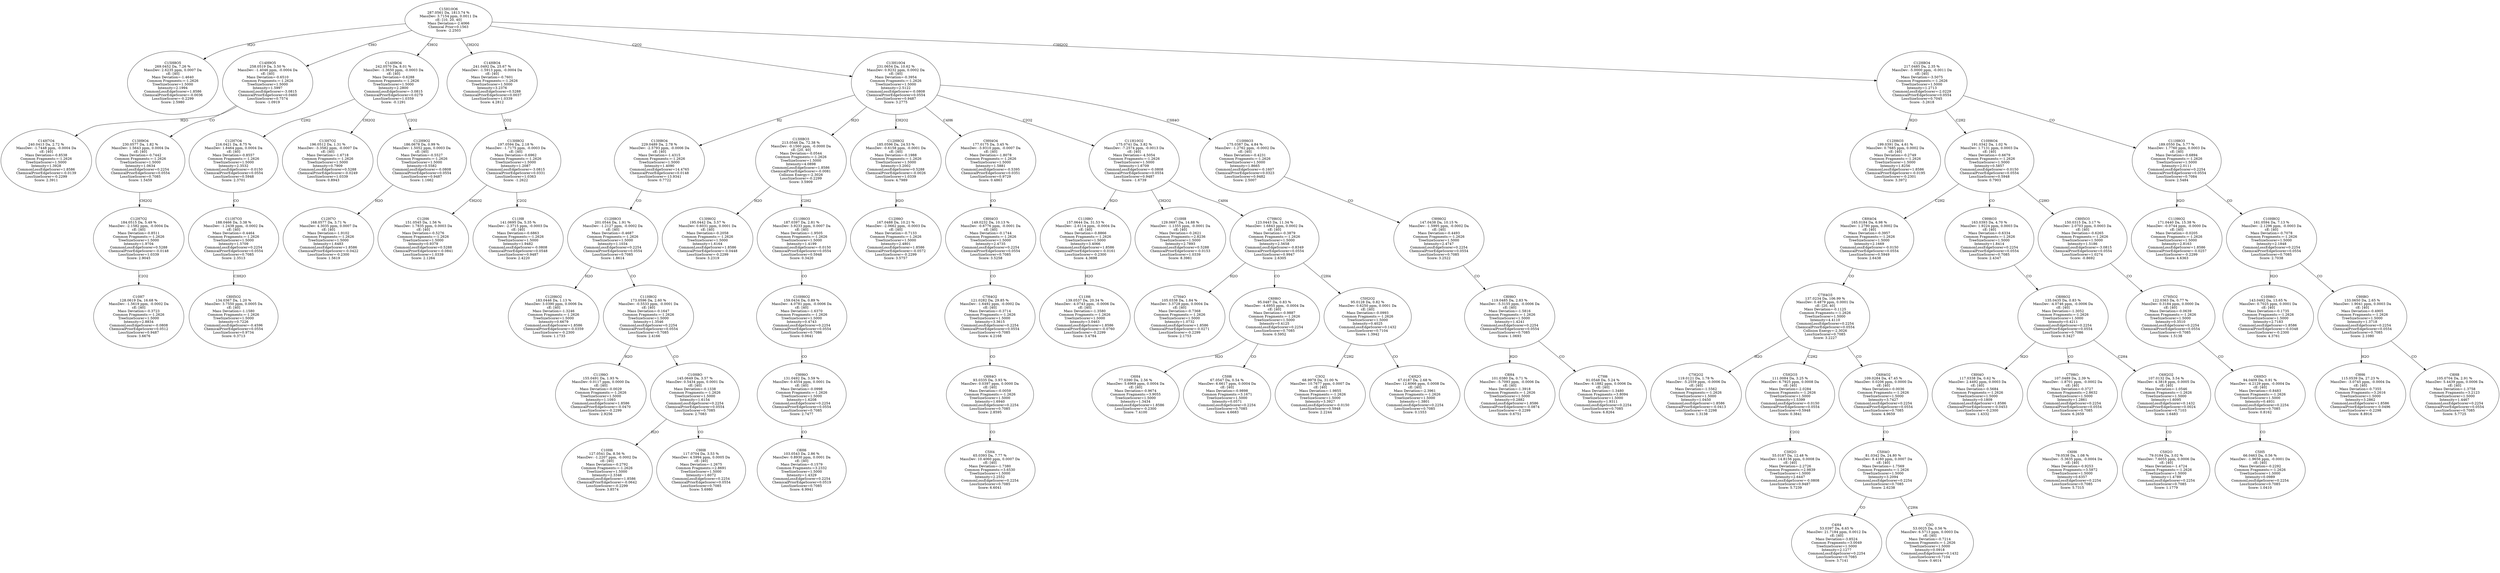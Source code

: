 strict digraph {
v1 [label="C15H8O5\n269.0452 Da, 7.26 %\nMassDev: 2.6235 ppm, 0.0007 Da\ncE: [40]\nMass Deviation=-1.4640\nCommon Fragments:=-1.2626\nTreeSizeScorer=1.5000\nIntensity=2.1994\nCommonLossEdgeScorer=1.8586\nChemicalPriorEdgeScorer=-0.0036\nLossSizeScorer=-0.2299\nScore: 2.5980"];
v2 [label="C14H7O4\n240.0413 Da, 2.72 %\nMassDev: -1.7448 ppm, -0.0004 Da\ncE: [40]\nMass Deviation=-0.8538\nCommon Fragments:=-1.2626\nTreeSizeScorer=1.5000\nIntensity=1.3928\nCommonLossEdgeScorer=1.8586\nChemicalPriorEdgeScorer=-0.0139\nLossSizeScorer=-0.2299\nScore: 2.3911"];
v3 [label="C10H7\n128.0619 Da, 16.68 %\nMassDev: -1.5619 ppm, -0.0002 Da\ncE: [40]\nMass Deviation=-0.3723\nCommon Fragments:=-1.2626\nTreeSizeScorer=1.5000\nIntensity=2.8834\nCommonLossEdgeScorer=-0.0808\nChemicalPriorEdgeScorer=0.0512\nLossSizeScorer=0.9487\nScore: 3.6676"];
v4 [label="C12H7O2\n184.0515 Da, 5.49 %\nMassDev: -2.1582 ppm, -0.0004 Da\ncE: [40]\nMass Deviation=-0.8511\nCommon Fragments:=-1.2626\nTreeSizeScorer=1.5000\nIntensity=1.9704\nCommonLossEdgeScorer=0.5288\nChemicalPriorEdgeScorer=-0.0148\nLossSizeScorer=1.0339\nScore: 2.9045"];
v5 [label="C13H9O4\n230.0577 Da, 1.82 %\nMassDev: 1.5643 ppm, 0.0004 Da\ncE: [40]\nMass Deviation=-0.7442\nCommon Fragments:=-1.2626\nTreeSizeScorer=1.5000\nIntensity=1.0634\nCommonLossEdgeScorer=0.2254\nChemicalPriorEdgeScorer=0.0554\nLossSizeScorer=0.7085\nScore: 1.5459"];
v6 [label="C14H9O5\n258.0519 Da, 3.50 %\nMassDev: -1.4046 ppm, -0.0004 Da\ncE: [40]\nMass Deviation=-0.6510\nCommon Fragments:=-1.2626\nTreeSizeScorer=1.5000\nIntensity=1.5997\nCommonLossEdgeScorer=-3.0815\nChemicalPriorEdgeScorer=0.0460\nLossSizeScorer=0.7574\nScore: -1.0919"];
v7 [label="C8H5O2\n134.0367 Da, 1.20 %\nMassDev: 3.7550 ppm, 0.0005 Da\ncE: [40]\nMass Deviation=-1.1580\nCommon Fragments:=-1.2626\nTreeSizeScorer=1.5000\nIntensity=0.7226\nCommonLossEdgeScorer=-0.4596\nChemicalPriorEdgeScorer=0.0554\nLossSizeScorer=0.9734\nScore: 0.3713"];
v8 [label="C11H7O3\n188.0466 Da, 3.38 %\nMassDev: -1.2438 ppm, -0.0002 Da\ncE: [40]\nMass Deviation=-0.4464\nCommon Fragments:=-1.2626\nTreeSizeScorer=1.5000\nIntensity=1.5709\nCommonLossEdgeScorer=0.2254\nChemicalPriorEdgeScorer=0.0554\nLossSizeScorer=0.7085\nScore: 2.3513"];
v9 [label="C12H7O4\n216.0421 Da, 8.75 %\nMassDev: 1.8464 ppm, 0.0004 Da\ncE: [40]\nMass Deviation=-0.8557\nCommon Fragments:=-1.2626\nTreeSizeScorer=1.5000\nIntensity=2.3532\nCommonLossEdgeScorer=-0.0150\nChemicalPriorEdgeScorer=0.0554\nLossSizeScorer=0.5948\nScore: 2.3701"];
v10 [label="C13H7O2\n196.0512 Da, 1.31 %\nMassDev: -3.3582 ppm, -0.0007 Da\ncE: [40]\nMass Deviation=-1.6718\nCommon Fragments:=-1.2626\nTreeSizeScorer=1.5000\nIntensity=0.7909\nCommonLossEdgeScorer=0.5288\nChemicalPriorEdgeScorer=-0.0249\nLossSizeScorer=1.0339\nScore: 0.8943"];
v11 [label="C12H7O\n168.0577 Da, 3.71 %\nMassDev: 4.3035 ppm, 0.0007 Da\ncE: [40]\nMass Deviation=-1.9102\nCommon Fragments:=-1.2626\nTreeSizeScorer=1.5000\nIntensity=1.6483\nCommonLossEdgeScorer=1.8586\nChemicalPriorEdgeScorer=-0.0422\nLossSizeScorer=-0.2300\nScore: 1.5619"];
v12 [label="C12H9O2\n186.0678 Da, 0.99 %\nMassDev: 1.5052 ppm, 0.0003 Da\ncE: [40]\nMass Deviation=-0.5527\nCommon Fragments:=-1.2626\nTreeSizeScorer=1.5000\nIntensity=0.5582\nCommonLossEdgeScorer=-0.0808\nChemicalPriorEdgeScorer=0.0554\nLossSizeScorer=0.9487\nScore: 1.1662"];
v13 [label="C14H9O4\n242.0570 Da, 8.01 %\nMassDev: -1.3650 ppm, -0.0003 Da\ncE: [40]\nMass Deviation=-0.6288\nCommon Fragments:=-1.2626\nTreeSizeScorer=1.5000\nIntensity=2.2800\nCommonLossEdgeScorer=-3.0815\nChemicalPriorEdgeScorer=0.0279\nLossSizeScorer=1.0359\nScore: -0.1291"];
v14 [label="C12H6\n151.0545 Da, 1.56 %\nMassDev: 1.7835 ppm, 0.0003 Da\ncE: [40]\nMass Deviation=-0.5276\nCommon Fragments:=-1.2626\nTreeSizeScorer=1.5000\nIntensity=0.9379\nCommonLossEdgeScorer=0.5288\nChemicalPriorEdgeScorer=-0.0841\nLossSizeScorer=1.0339\nScore: 2.1264"];
v15 [label="C11H8\n141.0695 Da, 5.35 %\nMassDev: -2.3715 ppm, -0.0003 Da\ncE: [40]\nMass Deviation=-0.6863\nCommon Fragments:=-1.2626\nTreeSizeScorer=1.5000\nIntensity=1.9482\nCommonLossEdgeScorer=-0.0808\nChemicalPriorEdgeScorer=0.0548\nLossSizeScorer=0.9487\nScore: 2.4220"];
v16 [label="C13H8O2\n197.0594 Da, 2.18 %\nMassDev: -1.7175 ppm, -0.0003 Da\ncE: [40]\nMass Deviation=-0.6962\nCommon Fragments:=-1.2626\nTreeSizeScorer=1.5000\nIntensity=1.2087\nCommonLossEdgeScorer=-3.0815\nChemicalPriorEdgeScorer=0.0331\nLossSizeScorer=1.0363\nScore: -1.2622"];
v17 [label="C14H8O4\n241.0492 Da, 25.67 %\nMassDev: -1.5913 ppm, -0.0004 Da\ncE: [40]\nMass Deviation=-0.7601\nCommon Fragments:=-1.2626\nTreeSizeScorer=1.5000\nIntensity=3.2376\nCommonLossEdgeScorer=0.5288\nChemicalPriorEdgeScorer=0.0037\nLossSizeScorer=1.0339\nScore: 4.2812"];
v18 [label="C12H6O2\n183.0446 Da, 1.13 %\nMassDev: 3.0390 ppm, 0.0006 Da\ncE: [40]\nMass Deviation=-1.3246\nCommon Fragments:=-1.2626\nTreeSizeScorer=1.5000\nIntensity=0.6679\nCommonLossEdgeScorer=1.8586\nChemicalPriorEdgeScorer=-0.0359\nLossSizeScorer=-0.2300\nScore: 1.1733"];
v19 [label="C11H6O\n155.0491 Da, 1.93 %\nMassDev: 0.0117 ppm, 0.0000 Da\ncE: [40]\nMass Deviation=-0.0029\nCommon Fragments:=-1.2626\nTreeSizeScorer=1.5000\nIntensity=1.1093\nCommonLossEdgeScorer=1.8586\nChemicalPriorEdgeScorer=-0.0470\nLossSizeScorer=-0.2299\nScore: 2.9256"];
v20 [label="C10H6\n127.0541 Da, 8.56 %\nMassDev: -1.2207 ppm, -0.0002 Da\ncE: [40]\nMass Deviation=-0.2792\nCommon Fragments:=-1.2626\nTreeSizeScorer=1.5000\nIntensity=2.3346\nCommonLossEdgeScorer=1.8586\nChemicalPriorEdgeScorer=-0.0642\nLossSizeScorer=-0.2299\nScore: 3.8574"];
v21 [label="C9H8\n117.0704 Da, 3.53 %\nMassDev: 4.5994 ppm, 0.0005 Da\ncE: [40]\nMass Deviation=-1.2675\nCommon Fragments:=2.8691\nTreeSizeScorer=1.5000\nIntensity=1.6072\nCommonLossEdgeScorer=0.2254\nChemicalPriorEdgeScorer=0.0554\nLossSizeScorer=0.7085\nScore: 5.6980"];
v22 [label="C10H8O\n145.0649 Da, 3.57 %\nMassDev: 0.5434 ppm, 0.0001 Da\ncE: [40]\nMass Deviation=-0.1338\nCommon Fragments:=-1.2626\nTreeSizeScorer=1.5000\nIntensity=1.6154\nCommonLossEdgeScorer=0.2254\nChemicalPriorEdgeScorer=0.0554\nLossSizeScorer=0.7085\nScore: 2.7083"];
v23 [label="C11H8O2\n173.0596 Da, 2.60 %\nMassDev: -0.5533 ppm, -0.0001 Da\ncE: [40]\nMass Deviation=-0.1647\nCommon Fragments:=-1.2626\nTreeSizeScorer=1.5000\nIntensity=1.3546\nCommonLossEdgeScorer=0.2254\nChemicalPriorEdgeScorer=0.0554\nLossSizeScorer=0.7085\nScore: 2.4166"];
v24 [label="C12H8O3\n201.0544 Da, 1.91 %\nMassDev: -1.2127 ppm, -0.0002 Da\ncE: [40]\nMass Deviation=-0.4687\nCommon Fragments:=-1.2626\nTreeSizeScorer=1.5000\nIntensity=1.1034\nCommonLossEdgeScorer=0.2254\nChemicalPriorEdgeScorer=0.0554\nLossSizeScorer=0.7085\nScore: 1.8614"];
v25 [label="C13H8O4\n229.0489 Da, 2.78 %\nMassDev: -2.5793 ppm, -0.0006 Da\ncE: [40]\nMass Deviation=-1.4315\nCommon Fragments:=-1.2626\nTreeSizeScorer=1.5000\nIntensity=1.4090\nCommonLossEdgeScorer=14.4765\nChemicalPriorEdgeScorer=0.0148\nLossSizeScorer=-13.9341\nScore: 0.7722"];
v26 [label="C13H6O2\n195.0442 Da, 3.57 %\nMassDev: 0.6031 ppm, 0.0001 Da\ncE: [40]\nMass Deviation=-0.2058\nCommon Fragments:=-1.2626\nTreeSizeScorer=1.5000\nIntensity=1.6164\nCommonLossEdgeScorer=1.8586\nChemicalPriorEdgeScorer=-0.0448\nLossSizeScorer=-0.2299\nScore: 3.2319"];
v27 [label="C8H6\n103.0543 Da, 2.86 %\nMassDev: 0.8930 ppm, 0.0001 Da\ncE: [40]\nMass Deviation=-0.1579\nCommon Fragments:=3.2332\nTreeSizeScorer=1.5000\nIntensity=1.4329\nCommonLossEdgeScorer=0.2254\nChemicalPriorEdgeScorer=0.0519\nLossSizeScorer=0.7085\nScore: 6.9941"];
v28 [label="C9H6O\n131.0492 Da, 3.59 %\nMassDev: 0.4554 ppm, 0.0001 Da\ncE: [40]\nMass Deviation=-0.0998\nCommon Fragments:=-1.2626\nTreeSizeScorer=1.5000\nIntensity=1.6208\nCommonLossEdgeScorer=0.2254\nChemicalPriorEdgeScorer=0.0554\nLossSizeScorer=0.7085\nScore: 2.7477"];
v29 [label="C10H6O2\n159.0434 Da, 0.89 %\nMassDev: -4.0781 ppm, -0.0006 Da\ncE: [40]\nMass Deviation=-1.6370\nCommon Fragments:=-1.2626\nTreeSizeScorer=1.5000\nIntensity=0.4743\nCommonLossEdgeScorer=0.2254\nChemicalPriorEdgeScorer=0.0554\nLossSizeScorer=0.7086\nScore: 0.0641"];
v30 [label="C11H6O3\n187.0397 Da, 2.81 %\nMassDev: 3.9233 ppm, 0.0007 Da\ncE: [40]\nMass Deviation=-1.9505\nCommon Fragments:=-1.2626\nTreeSizeScorer=1.5000\nIntensity=1.4199\nCommonLossEdgeScorer=-0.0150\nChemicalPriorEdgeScorer=0.0554\nLossSizeScorer=0.5948\nScore: 0.3420"];
v31 [label="C13H8O3\n213.0546 Da, 72.38 %\nMassDev: -0.1560 ppm, -0.0000 Da\ncE: [20, 40]\nMass Deviation=-0.0544\nCommon Fragments:=-1.2626\nTreeSizeScorer=1.5000\nIntensity=4.0898\nCommonLossEdgeScorer=1.8586\nChemicalPriorEdgeScorer=-0.0081\nCollision Energy=-2.3026\nLossSizeScorer=-0.2299\nScore: 3.5909"];
v32 [label="C12H6O\n167.0488 Da, 10.21 %\nMassDev: -2.0662 ppm, -0.0003 Da\ncE: [40]\nMass Deviation=-0.7133\nCommon Fragments:=-1.2626\nTreeSizeScorer=1.5000\nIntensity=2.4801\nCommonLossEdgeScorer=1.8586\nChemicalPriorEdgeScorer=-0.0572\nLossSizeScorer=-0.2299\nScore: 3.5757"];
v33 [label="C12H8O2\n185.0596 Da, 24.53 %\nMassDev: -0.6158 ppm, -0.0001 Da\ncE: [40]\nMass Deviation=-0.1988\nCommon Fragments:=-1.2626\nTreeSizeScorer=1.5000\nIntensity=3.2002\nCommonLossEdgeScorer=0.5288\nChemicalPriorEdgeScorer=-0.0026\nLossSizeScorer=1.0339\nScore: 4.7989"];
v34 [label="C5H4\n65.0393 Da, 7.77 %\nMassDev: 10.4060 ppm, 0.0007 Da\ncE: [40]\nMass Deviation=-1.7380\nCommon Fragments:=3.6530\nTreeSizeScorer=1.5000\nIntensity=2.2552\nCommonLossEdgeScorer=0.2254\nLossSizeScorer=0.7085\nScore: 6.6041"];
v35 [label="C6H4O\n93.0335 Da, 3.93 %\nMassDev: 0.0397 ppm, 0.0000 Da\ncE: [40]\nMass Deviation=-0.0059\nCommon Fragments:=-1.2626\nTreeSizeScorer=1.5000\nIntensity=1.6940\nCommonLossEdgeScorer=0.2254\nLossSizeScorer=0.7085\nScore: 2.8595"];
v36 [label="C7H4O2\n121.0282 Da, 29.85 %\nMassDev: -1.6492 ppm, -0.0002 Da\ncE: [40]\nMass Deviation=-0.3714\nCommon Fragments:=-1.2626\nTreeSizeScorer=1.5000\nIntensity=3.3615\nCommonLossEdgeScorer=0.2254\nChemicalPriorEdgeScorer=0.0554\nLossSizeScorer=0.7085\nScore: 4.2168"];
v37 [label="C8H4O3\n149.0232 Da, 10.13 %\nMassDev: -0.6776 ppm, -0.0001 Da\ncE: [40]\nMass Deviation=-0.1744\nCommon Fragments:=-1.2626\nTreeSizeScorer=1.5000\nIntensity=2.4735\nCommonLossEdgeScorer=0.2254\nChemicalPriorEdgeScorer=0.0554\nLossSizeScorer=0.7085\nScore: 3.5258"];
v38 [label="C9H4O4\n177.0175 Da, 3.45 %\nMassDev: -3.9310 ppm, -0.0007 Da\ncE: [40]\nMass Deviation=-1.8078\nCommon Fragments:=-1.2626\nTreeSizeScorer=1.5000\nIntensity=1.5881\nCommonLossEdgeScorer=-0.5395\nChemicalPriorEdgeScorer=0.0351\nLossSizeScorer=0.9729\nScore: 0.4863"];
v39 [label="C11H6\n139.0537 Da, 20.34 %\nMassDev: -4.0743 ppm, -0.0006 Da\ncE: [40]\nMass Deviation=-1.3580\nCommon Fragments:=-1.2626\nTreeSizeScorer=1.5000\nIntensity=3.0463\nCommonLossEdgeScorer=1.8586\nChemicalPriorEdgeScorer=-0.0760\nLossSizeScorer=-0.2299\nScore: 3.4784"];
v40 [label="C11H8O\n157.0644 Da, 31.53 %\nMassDev: -2.6114 ppm, -0.0004 Da\ncE: [40]\nMass Deviation=-0.8866\nCommon Fragments:=-1.2626\nTreeSizeScorer=1.5000\nIntensity=3.4066\nCommonLossEdgeScorer=1.8586\nChemicalPriorEdgeScorer=-0.0161\nLossSizeScorer=-0.2300\nScore: 4.3698"];
v41 [label="C10H8\n129.0697 Da, 14.88 %\nMassDev: -1.1355 ppm, -0.0001 Da\ncE: [40]\nMass Deviation=-0.2621\nCommon Fragments:=2.8236\nTreeSizeScorer=1.5000\nIntensity=2.7893\nCommonLossEdgeScorer=0.5288\nChemicalPriorEdgeScorer=-0.0153\nLossSizeScorer=1.0339\nScore: 8.3981"];
v42 [label="C7H4O\n105.0338 Da, 1.84 %\nMassDev: 3.3728 ppm, 0.0004 Da\ncE: [40]\nMass Deviation=-0.7368\nCommon Fragments:=-1.2626\nTreeSizeScorer=1.5000\nIntensity=1.0732\nCommonLossEdgeScorer=1.8586\nChemicalPriorEdgeScorer=-0.0271\nLossSizeScorer=-0.2299\nScore: 2.1753"];
v43 [label="C6H4\n77.0390 Da, 2.56 %\nMassDev: 5.6969 ppm, 0.0004 Da\ncE: [40]\nMass Deviation=-0.9674\nCommon Fragments:=3.9055\nTreeSizeScorer=1.5000\nIntensity=1.3434\nCommonLossEdgeScorer=1.8586\nLossSizeScorer=-0.2300\nScore: 7.4100"];
v44 [label="C5H6\n67.0547 Da, 0.54 %\nMassDev: 6.6617 ppm, 0.0004 Da\ncE: [40]\nMass Deviation=-0.9898\nCommon Fragments:=3.1671\nTreeSizeScorer=1.5000\nIntensity=0.0571\nCommonLossEdgeScorer=0.2254\nLossSizeScorer=0.7085\nScore: 4.6683"];
v45 [label="C6H6O\n95.0487 Da, 0.83 %\nMassDev: -4.6955 ppm, -0.0004 Da\ncE: [40]\nMass Deviation=-0.9887\nCommon Fragments:=-1.2626\nTreeSizeScorer=1.5000\nIntensity=0.4125\nCommonLossEdgeScorer=0.2254\nLossSizeScorer=0.7085\nScore: 0.5952"];
v46 [label="C3O2\n68.9978 Da, 31.00 %\nMassDev: 10.7677 ppm, 0.0007 Da\ncE: [40]\nMass Deviation=-1.9855\nCommon Fragments:=-1.2626\nTreeSizeScorer=1.5000\nIntensity=3.3927\nCommonLossEdgeScorer=-0.0150\nLossSizeScorer=0.5948\nScore: 2.2244"];
v47 [label="C4H2O\n67.0187 Da, 2.68 %\nMassDev: 12.6066 ppm, 0.0008 Da\ncE: [40]\nMass Deviation=-2.3961\nCommon Fragments:=-1.2626\nTreeSizeScorer=1.5000\nIntensity=1.3801\nCommonLossEdgeScorer=0.2254\nLossSizeScorer=0.7085\nScore: 0.1553"];
v48 [label="C5H2O2\n95.0128 Da, 0.82 %\nMassDev: 0.6250 ppm, 0.0001 Da\ncE: [40]\nMass Deviation=-0.0993\nCommon Fragments:=-1.2626\nTreeSizeScorer=1.5000\nIntensity=0.4025\nCommonLossEdgeScorer=0.1432\nLossSizeScorer=0.7104\nScore: 1.3942"];
v49 [label="C7H6O2\n123.0443 Da, 11.34 %\nMassDev: 1.6843 ppm, 0.0002 Da\ncE: [40]\nMass Deviation=-0.3879\nCommon Fragments:=-1.2626\nTreeSizeScorer=1.5000\nIntensity=2.5658\nCommonLossEdgeScorer=-0.8349\nChemicalPriorEdgeScorer=0.0554\nLossSizeScorer=0.9947\nScore: 2.6305"];
v50 [label="C11H10O2\n175.0741 Da, 3.82 %\nMassDev: -7.2574 ppm, -0.0013 Da\ncE: [40]\nMass Deviation=-4.5054\nCommon Fragments:=-1.2626\nTreeSizeScorer=1.5000\nIntensity=1.6709\nCommonLossEdgeScorer=-0.0808\nChemicalPriorEdgeScorer=0.0554\nLossSizeScorer=0.9487\nScore: -1.6739"];
v51 [label="C8H4\n101.0380 Da, 0.71 %\nMassDev: -5.7093 ppm, -0.0006 Da\ncE: [40]\nMass Deviation=-1.3918\nCommon Fragments:=-1.2626\nTreeSizeScorer=1.5000\nIntensity=0.2882\nCommonLossEdgeScorer=1.8586\nChemicalPriorEdgeScorer=-0.0874\nLossSizeScorer=-0.2299\nScore: 0.6751"];
v52 [label="C7H6\n91.0548 Da, 5.24 %\nMassDev: 6.1882 ppm, 0.0006 Da\ncE: [40]\nMass Deviation=-1.3480\nCommon Fragments:=3.8094\nTreeSizeScorer=1.5000\nIntensity=1.9311\nCommonLossEdgeScorer=0.2254\nLossSizeScorer=0.7085\nScore: 6.8264"];
v53 [label="C8H6O\n119.0485 Da, 2.83 %\nMassDev: -5.3155 ppm, -0.0006 Da\ncE: [40]\nMass Deviation=-1.5816\nCommon Fragments:=-1.2626\nTreeSizeScorer=1.5000\nIntensity=1.4241\nCommonLossEdgeScorer=0.2254\nChemicalPriorEdgeScorer=0.0554\nLossSizeScorer=0.7085\nScore: 1.0693"];
v54 [label="C9H6O2\n147.0438 Da, 10.15 %\nMassDev: -1.5995 ppm, -0.0002 Da\ncE: [40]\nMass Deviation=-0.4493\nCommon Fragments:=-1.2626\nTreeSizeScorer=1.5000\nIntensity=2.4747\nCommonLossEdgeScorer=0.2254\nChemicalPriorEdgeScorer=0.0554\nLossSizeScorer=0.7085\nScore: 3.2522"];
v55 [label="C10H6O3\n175.0387 Da, 4.84 %\nMassDev: -1.2762 ppm, -0.0002 Da\ncE: [40]\nMass Deviation=-0.4231\nCommon Fragments:=-1.2626\nTreeSizeScorer=1.5000\nIntensity=1.8665\nCommonLossEdgeScorer=-0.1607\nChemicalPriorEdgeScorer=0.0323\nLossSizeScorer=0.9482\nScore: 2.5007"];
v56 [label="C13H10O4\n231.0654 Da, 10.62 %\nMassDev: 0.9232 ppm, 0.0002 Da\ncE: [40]\nMass Deviation=-0.3954\nCommon Fragments:=-1.2626\nTreeSizeScorer=1.5000\nIntensity=2.5122\nCommonLossEdgeScorer=-0.0808\nChemicalPriorEdgeScorer=0.0554\nLossSizeScorer=0.9487\nScore: 3.2775"];
v57 [label="C12H6O3\n199.0391 Da, 4.61 %\nMassDev: 0.7685 ppm, 0.0002 Da\ncE: [40]\nMass Deviation=-0.2749\nCommon Fragments:=-1.2626\nTreeSizeScorer=1.5000\nIntensity=1.8256\nCommonLossEdgeScorer=1.8586\nChemicalPriorEdgeScorer=-0.0195\nLossSizeScorer=-0.2301\nScore: 3.3972"];
v58 [label="C7H2O2\n119.0121 Da, 1.78 %\nMassDev: -5.2559 ppm, -0.0006 Da\ncE: [40]\nMass Deviation=-1.5562\nCommon Fragments:=-1.2626\nTreeSizeScorer=1.5000\nIntensity=1.0450\nCommonLossEdgeScorer=1.8586\nChemicalPriorEdgeScorer=-0.0413\nLossSizeScorer=-0.2298\nScore: 1.3138"];
v59 [label="C3H2O\n55.0187 Da, 12.48 %\nMassDev: 14.8156 ppm, 0.0008 Da\ncE: [40]\nMass Deviation=-2.2726\nCommon Fragments:=2.9839\nTreeSizeScorer=1.5000\nIntensity=2.6447\nCommonLossEdgeScorer=-0.0808\nLossSizeScorer=0.9487\nScore: 5.7239"];
v60 [label="C5H2O3\n111.0084 Da, 3.25 %\nMassDev: 6.7925 ppm, 0.0008 Da\ncE: [40]\nMass Deviation=-2.0284\nCommon Fragments:=-1.2626\nTreeSizeScorer=1.5000\nIntensity=1.5399\nCommonLossEdgeScorer=-0.0150\nChemicalPriorEdgeScorer=0.0554\nLossSizeScorer=0.5948\nScore: 0.3841"];
v61 [label="C4H4\n53.0397 Da, 6.65 %\nMassDev: 21.7184 ppm, 0.0012 Da\ncE: [40]\nMass Deviation=-3.8524\nCommon Fragments:=3.0049\nTreeSizeScorer=1.5000\nIntensity=2.1277\nCommonLossEdgeScorer=0.2254\nLossSizeScorer=0.7085\nScore: 3.7141"];
v62 [label="C3O\n53.0025 Da, 0.56 %\nMassDev: 6.5713 ppm, 0.0003 Da\ncE: [40]\nMass Deviation=-0.7214\nCommon Fragments:=-1.2626\nTreeSizeScorer=1.5000\nIntensity=0.0918\nCommonLossEdgeScorer=0.1432\nLossSizeScorer=0.7104\nScore: 0.4614"];
v63 [label="C5H4O\n81.0342 Da, 24.80 %\nMassDev: 8.4160 ppm, 0.0007 Da\ncE: [40]\nMass Deviation=-1.7569\nCommon Fragments:=-1.2626\nTreeSizeScorer=1.5000\nIntensity=3.2094\nCommonLossEdgeScorer=0.2254\nLossSizeScorer=0.7085\nScore: 2.6238"];
v64 [label="C6H4O2\n109.0284 Da, 47.45 %\nMassDev: 0.0206 ppm, 0.0000 Da\ncE: [40]\nMass Deviation=-0.0036\nCommon Fragments:=-1.2626\nTreeSizeScorer=1.5000\nIntensity=3.7427\nCommonLossEdgeScorer=0.2254\nChemicalPriorEdgeScorer=0.0554\nLossSizeScorer=0.7085\nScore: 4.9659"];
v65 [label="C7H4O3\n137.0234 Da, 106.99 %\nMassDev: 0.4879 ppm, 0.0001 Da\ncE: [20, 40]\nMass Deviation=-0.1125\nCommon Fragments:=-1.2626\nTreeSizeScorer=1.5000\nIntensity=4.4110\nCommonLossEdgeScorer=0.2254\nChemicalPriorEdgeScorer=0.0554\nCollision Energy=-2.3026\nLossSizeScorer=0.7085\nScore: 3.2227"];
v66 [label="C8H4O4\n165.0184 Da, 6.98 %\nMassDev: 1.2780 ppm, 0.0002 Da\ncE: [40]\nMass Deviation=-0.3957\nCommon Fragments:=-1.2626\nTreeSizeScorer=1.5000\nIntensity=2.1669\nCommonLossEdgeScorer=-0.0150\nChemicalPriorEdgeScorer=0.0554\nLossSizeScorer=0.5949\nScore: 2.6438"];
v67 [label="C8H4O\n117.0338 Da, 0.62 %\nMassDev: 2.4492 ppm, 0.0003 Da\ncE: [40]\nMass Deviation=-0.5684\nCommon Fragments:=-1.2626\nTreeSizeScorer=1.5000\nIntensity=0.1809\nCommonLossEdgeScorer=1.8586\nChemicalPriorEdgeScorer=-0.0453\nLossSizeScorer=-0.2300\nScore: 1.4332"];
v68 [label="C6H6\n79.0538 Da, 1.08 %\nMassDev: -5.3635 ppm, -0.0004 Da\ncE: [40]\nMass Deviation=-0.9253\nCommon Fragments:=3.5872\nTreeSizeScorer=1.5000\nIntensity=0.6357\nCommonLossEdgeScorer=0.2254\nLossSizeScorer=0.7085\nScore: 5.7315"];
v69 [label="C7H6O\n107.0489 Da, 2.39 %\nMassDev: -1.8701 ppm, -0.0002 Da\ncE: [40]\nMass Deviation=-0.3727\nCommon Fragments:=2.8632\nTreeSizeScorer=1.5000\nIntensity=1.2861\nCommonLossEdgeScorer=0.2254\nChemicalPriorEdgeScorer=0.0554\nLossSizeScorer=0.7085\nScore: 6.2659"];
v70 [label="C5H2O\n79.0184 Da, 3.02 %\nMassDev: 7.6055 ppm, 0.0006 Da\ncE: [40]\nMass Deviation=-1.4724\nCommon Fragments:=-1.2626\nTreeSizeScorer=1.5000\nIntensity=1.4789\nCommonLossEdgeScorer=0.2254\nLossSizeScorer=0.7085\nScore: 1.1779"];
v71 [label="C6H2O2\n107.0132 Da, 3.54 %\nMassDev: 4.3818 ppm, 0.0005 Da\ncE: [40]\nMass Deviation=-1.0546\nCommon Fragments:=-1.2626\nTreeSizeScorer=1.5000\nIntensity=1.6095\nCommonLossEdgeScorer=0.1432\nChemicalPriorEdgeScorer=0.0024\nLossSizeScorer=0.7103\nScore: 1.6483"];
v72 [label="C8H6O2\n135.0435 Da, 0.83 %\nMassDev: -4.0746 ppm, -0.0006 Da\ncE: [40]\nMass Deviation=-1.3052\nCommon Fragments:=-1.2626\nTreeSizeScorer=1.5000\nIntensity=0.4211\nCommonLossEdgeScorer=0.2254\nChemicalPriorEdgeScorer=0.0554\nLossSizeScorer=0.7086\nScore: 0.3427"];
v73 [label="C9H6O3\n163.0393 Da, 4.70 %\nMassDev: 1.9224 ppm, 0.0003 Da\ncE: [40]\nMass Deviation=-0.6334\nCommon Fragments:=-1.2626\nTreeSizeScorer=1.5000\nIntensity=1.8414\nCommonLossEdgeScorer=0.2254\nChemicalPriorEdgeScorer=0.0554\nLossSizeScorer=0.7085\nScore: 2.4347"];
v74 [label="C5H5\n66.0463 Da, 0.56 %\nMassDev: -1.9656 ppm, -0.0001 Da\ncE: [40]\nMass Deviation=-0.2292\nCommon Fragments:=-1.2626\nTreeSizeScorer=1.5000\nIntensity=0.0989\nCommonLossEdgeScorer=0.2254\nLossSizeScorer=0.7085\nScore: 1.0410"];
v75 [label="C6H5O\n94.0409 Da, 0.91 %\nMassDev: -4.2129 ppm, -0.0004 Da\ncE: [40]\nMass Deviation=-0.8483\nCommon Fragments:=-1.2626\nTreeSizeScorer=1.5000\nIntensity=0.4931\nCommonLossEdgeScorer=0.2254\nLossSizeScorer=0.7085\nScore: 0.8162"];
v76 [label="C7H5O2\n122.0363 Da, 0.77 %\nMassDev: 0.3184 ppm, 0.0000 Da\ncE: [40]\nMass Deviation=-0.0639\nCommon Fragments:=-1.2626\nTreeSizeScorer=1.5000\nIntensity=0.3510\nCommonLossEdgeScorer=0.2254\nChemicalPriorEdgeScorer=0.0554\nLossSizeScorer=0.7085\nScore: 1.5138"];
v77 [label="C8H5O3\n150.0315 Da, 3.17 %\nMassDev: 2.0703 ppm, 0.0003 Da\ncE: [40]\nMass Deviation=-0.6265\nCommon Fragments:=-1.2626\nTreeSizeScorer=1.5000\nIntensity=1.5186\nCommonLossEdgeScorer=-3.0815\nChemicalPriorEdgeScorer=0.0554\nLossSizeScorer=1.0274\nScore: -0.8692"];
v78 [label="C10H6O4\n191.0342 Da, 1.02 %\nMassDev: 1.7131 ppm, 0.0003 Da\ncE: [40]\nMass Deviation=-0.6679\nCommon Fragments:=-1.2626\nTreeSizeScorer=1.5000\nIntensity=0.5857\nCommonLossEdgeScorer=-0.0150\nChemicalPriorEdgeScorer=0.0554\nLossSizeScorer=0.5948\nScore: 0.7903"];
v79 [label="C11H6O2\n171.0440 Da, 15.38 %\nMassDev: -0.0744 ppm, -0.0000 Da\ncE: [40]\nMass Deviation=-0.0205\nCommon Fragments:=-1.2626\nTreeSizeScorer=1.5000\nIntensity=2.8163\nCommonLossEdgeScorer=1.8586\nChemicalPriorEdgeScorer=-0.0257\nLossSizeScorer=-0.2299\nScore: 4.6363"];
v80 [label="C10H6O\n143.0492 Da, 13.65 %\nMassDev: 0.7025 ppm, 0.0001 Da\ncE: [40]\nMass Deviation=-0.1735\nCommon Fragments:=-1.2626\nTreeSizeScorer=1.5000\nIntensity=2.7183\nCommonLossEdgeScorer=1.8586\nChemicalPriorEdgeScorer=-0.0348\nLossSizeScorer=-0.2300\nScore: 4.3761"];
v81 [label="C9H6\n115.0539 Da, 27.23 %\nMassDev: -3.0745 ppm, -0.0004 Da\ncE: [40]\nMass Deviation=-0.7355\nCommon Fragments:=3.2616\nTreeSizeScorer=1.5000\nIntensity=3.2862\nCommonLossEdgeScorer=1.8586\nChemicalPriorEdgeScorer=-0.0496\nLossSizeScorer=-0.2298\nScore: 8.8916"];
v82 [label="C8H8\n105.0704 Da, 2.91 %\nMassDev: 5.4439 ppm, 0.0006 Da\ncE: [40]\nMass Deviation=-1.3758\nCommon Fragments:=3.2123\nTreeSizeScorer=1.5000\nIntensity=1.4467\nCommonLossEdgeScorer=0.2254\nChemicalPriorEdgeScorer=0.0554\nLossSizeScorer=0.7085\nScore: 5.7725"];
v83 [label="C9H8O\n133.0650 Da, 2.65 %\nMassDev: 1.9041 ppm, 0.0003 Da\ncE: [40]\nMass Deviation=-0.4905\nCommon Fragments:=-1.2626\nTreeSizeScorer=1.5000\nIntensity=1.3718\nCommonLossEdgeScorer=0.2254\nChemicalPriorEdgeScorer=0.0554\nLossSizeScorer=0.7085\nScore: 2.1080"];
v84 [label="C10H8O2\n161.0594 Da, 7.13 %\nMassDev: -2.1296 ppm, -0.0003 Da\ncE: [40]\nMass Deviation=-0.7078\nCommon Fragments:=-1.2626\nTreeSizeScorer=1.5000\nIntensity=2.1848\nCommonLossEdgeScorer=0.2254\nChemicalPriorEdgeScorer=0.0554\nLossSizeScorer=0.7085\nScore: 2.7038"];
v85 [label="C11H8O3\n189.0550 Da, 5.77 %\nMassDev: 1.7760 ppm, 0.0003 Da\ncE: [40]\nMass Deviation=-0.6894\nCommon Fragments:=-1.2626\nTreeSizeScorer=1.5000\nIntensity=2.0111\nCommonLossEdgeScorer=0.2254\nChemicalPriorEdgeScorer=0.0554\nLossSizeScorer=0.7084\nScore: 2.5484"];
v86 [label="C12H8O4\n217.0485 Da, 2.35 %\nMassDev: -5.0000 ppm, -0.0011 Da\ncE: [40]\nMass Deviation=-3.5075\nCommon Fragments:=-1.2626\nTreeSizeScorer=1.5000\nIntensity=1.2713\nCommonLossEdgeScorer=-2.0229\nChemicalPriorEdgeScorer=0.0554\nLossSizeScorer=0.7045\nScore: -3.2618"];
v87 [label="C15H10O6\n287.0561 Da, 1813.74 %\nMassDev: 3.7154 ppm, 0.0011 Da\ncE: [10, 20, 40]\nMass Deviation=-2.4066\nChemical Prior=0.1563\nScore: -2.2503"];
v87 -> v1 [label="H2O"];
v6 -> v2 [label="H2O"];
v4 -> v3 [label="C2O2"];
v5 -> v4 [label="CH2O2"];
v6 -> v5 [label="CO"];
v87 -> v6 [label="CHO"];
v8 -> v7 [label="C3H2O"];
v9 -> v8 [label="CO"];
v13 -> v9 [label="C2H2"];
v13 -> v10 [label="CH2O2"];
v12 -> v11 [label="H2O"];
v13 -> v12 [label="C2O2"];
v87 -> v13 [label="CHO2"];
v16 -> v14 [label="CH2O2"];
v16 -> v15 [label="C2O2"];
v17 -> v16 [label="CO2"];
v87 -> v17 [label="CH2O2"];
v24 -> v18 [label="H2O"];
v23 -> v19 [label="H2O"];
v22 -> v20 [label="H2O"];
v22 -> v21 [label="CO"];
v23 -> v22 [label="CO"];
v24 -> v23 [label="CO"];
v25 -> v24 [label="CO"];
v56 -> v25 [label="H2"];
v31 -> v26 [label="H2O"];
v28 -> v27 [label="CO"];
v29 -> v28 [label="CO"];
v30 -> v29 [label="CO"];
v31 -> v30 [label="C2H2"];
v56 -> v31 [label="H2O"];
v33 -> v32 [label="H2O"];
v56 -> v33 [label="CH2O2"];
v35 -> v34 [label="CO"];
v36 -> v35 [label="CO"];
v37 -> v36 [label="CO"];
v38 -> v37 [label="CO"];
v56 -> v38 [label="C4H6"];
v40 -> v39 [label="H2O"];
v50 -> v40 [label="H2O"];
v50 -> v41 [label="CH2O2"];
v49 -> v42 [label="H2O"];
v45 -> v43 [label="H2O"];
v45 -> v44 [label="CO"];
v49 -> v45 [label="CO"];
v48 -> v46 [label="C2H2"];
v48 -> v47 [label="CO"];
v49 -> v48 [label="C2H4"];
v50 -> v49 [label="C4H4"];
v56 -> v50 [label="C2O2"];
v53 -> v51 [label="H2O"];
v53 -> v52 [label="CO"];
v54 -> v53 [label="CO"];
v55 -> v54 [label="CO"];
v56 -> v55 [label="C3H4O"];
v87 -> v56 [label="C2O2"];
v86 -> v57 [label="H2O"];
v65 -> v58 [label="H2O"];
v60 -> v59 [label="C2O2"];
v65 -> v60 [label="C2H2"];
v63 -> v61 [label="CO"];
v63 -> v62 [label="C2H4"];
v64 -> v63 [label="CO"];
v65 -> v64 [label="CO"];
v66 -> v65 [label="CO"];
v78 -> v66 [label="C2H2"];
v72 -> v67 [label="H2O"];
v69 -> v68 [label="CO"];
v72 -> v69 [label="CO"];
v71 -> v70 [label="CO"];
v72 -> v71 [label="C2H4"];
v73 -> v72 [label="CO"];
v78 -> v73 [label="CO"];
v75 -> v74 [label="CO"];
v76 -> v75 [label="CO"];
v77 -> v76 [label="CO"];
v78 -> v77 [label="C2HO"];
v86 -> v78 [label="C2H2"];
v85 -> v79 [label="H2O"];
v84 -> v80 [label="H2O"];
v83 -> v81 [label="H2O"];
v83 -> v82 [label="CO"];
v84 -> v83 [label="CO"];
v85 -> v84 [label="CO"];
v86 -> v85 [label="CO"];
v87 -> v86 [label="C3H2O2"];
}